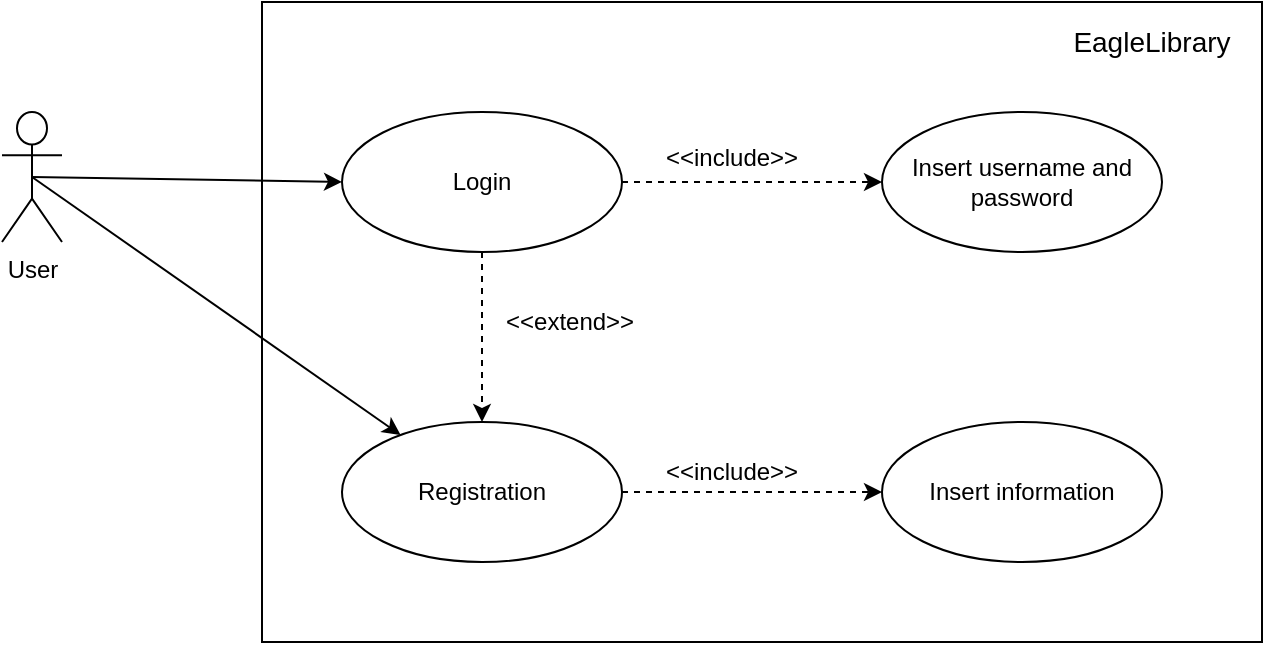 <mxfile version="10.6.0" type="device"><diagram id="fPk8JgPGf60scgPAvU22" name="Page-1"><mxGraphModel dx="1010" dy="582" grid="1" gridSize="10" guides="1" tooltips="1" connect="1" arrows="1" fold="1" page="1" pageScale="1" pageWidth="827" pageHeight="1169" math="0" shadow="0"><root><mxCell id="0"/><mxCell id="1" parent="0"/><mxCell id="nav5VmwFjYgHGePlMpX9-10" value="" style="rounded=0;whiteSpace=wrap;html=1;fontFamily=Helvetica;fontSize=14;verticalAlign=middle;" vertex="1" parent="1"><mxGeometry x="210" y="40" width="500" height="320" as="geometry"/></mxCell><mxCell id="x6giFBaqvmtR28oWeGa0-1" value="Login" style="ellipse;whiteSpace=wrap;html=1;" parent="1" vertex="1"><mxGeometry x="250" y="95" width="140" height="70" as="geometry"/></mxCell><mxCell id="x6giFBaqvmtR28oWeGa0-3" value="User" style="shape=umlActor;verticalLabelPosition=bottom;labelBackgroundColor=#ffffff;verticalAlign=top;html=1;" parent="1" vertex="1"><mxGeometry x="80" y="95" width="30" height="65" as="geometry"/></mxCell><mxCell id="x6giFBaqvmtR28oWeGa0-10" value="" style="endArrow=classic;html=1;exitX=0.5;exitY=0.5;exitDx=0;exitDy=0;exitPerimeter=0;entryX=0;entryY=0.5;entryDx=0;entryDy=0;" parent="1" source="x6giFBaqvmtR28oWeGa0-3" target="x6giFBaqvmtR28oWeGa0-1" edge="1"><mxGeometry width="50" height="50" relative="1" as="geometry"><mxPoint x="180" y="170" as="sourcePoint"/><mxPoint x="230" y="120" as="targetPoint"/></mxGeometry></mxCell><mxCell id="x6giFBaqvmtR28oWeGa0-11" value="Registration" style="ellipse;whiteSpace=wrap;html=1;" parent="1" vertex="1"><mxGeometry x="250" y="250" width="140" height="70" as="geometry"/></mxCell><mxCell id="x6giFBaqvmtR28oWeGa0-16" value="" style="endArrow=classic;html=1;dashed=1;" parent="1" source="x6giFBaqvmtR28oWeGa0-1" target="x6giFBaqvmtR28oWeGa0-11" edge="1"><mxGeometry width="50" height="50" relative="1" as="geometry"><mxPoint x="290" y="230" as="sourcePoint"/><mxPoint x="334" y="180" as="targetPoint"/></mxGeometry></mxCell><mxCell id="x6giFBaqvmtR28oWeGa0-18" value="&amp;lt;&amp;lt;extend&amp;gt;&amp;gt;" style="text;html=1;resizable=0;points=[];autosize=1;align=left;verticalAlign=top;spacingTop=-4;" parent="1" vertex="1"><mxGeometry x="330" y="190" width="80" height="20" as="geometry"/></mxCell><mxCell id="x6giFBaqvmtR28oWeGa0-20" value="" style="endArrow=classic;html=1;exitX=0.5;exitY=0.5;exitDx=0;exitDy=0;exitPerimeter=0;" parent="1" source="x6giFBaqvmtR28oWeGa0-3" target="x6giFBaqvmtR28oWeGa0-11" edge="1"><mxGeometry width="50" height="50" relative="1" as="geometry"><mxPoint x="150" y="280" as="sourcePoint"/><mxPoint x="200" y="230" as="targetPoint"/></mxGeometry></mxCell><mxCell id="x6giFBaqvmtR28oWeGa0-21" value="" style="endArrow=classic;html=1;exitX=1;exitY=0.5;exitDx=0;exitDy=0;dashed=1;" parent="1" source="x6giFBaqvmtR28oWeGa0-1" edge="1"><mxGeometry width="50" height="50" relative="1" as="geometry"><mxPoint x="470" y="160" as="sourcePoint"/><mxPoint x="520" y="130" as="targetPoint"/></mxGeometry></mxCell><mxCell id="x6giFBaqvmtR28oWeGa0-22" value="" style="endArrow=classic;html=1;dashed=1;exitX=1;exitY=0.5;exitDx=0;exitDy=0;" parent="1" source="x6giFBaqvmtR28oWeGa0-11" edge="1"><mxGeometry width="50" height="50" relative="1" as="geometry"><mxPoint x="430" y="310" as="sourcePoint"/><mxPoint x="520" y="285" as="targetPoint"/></mxGeometry></mxCell><mxCell id="x6giFBaqvmtR28oWeGa0-23" value="&amp;lt;&amp;lt;include&amp;gt;&amp;gt;" style="text;html=1;resizable=0;points=[];autosize=1;align=left;verticalAlign=top;spacingTop=-4;" parent="1" vertex="1"><mxGeometry x="410" y="265" width="80" height="20" as="geometry"/></mxCell><mxCell id="x6giFBaqvmtR28oWeGa0-24" value="&amp;lt;&amp;lt;include&amp;gt;&amp;gt;" style="text;html=1;resizable=0;points=[];autosize=1;align=left;verticalAlign=top;spacingTop=-4;" parent="1" vertex="1"><mxGeometry x="410" y="107.5" width="80" height="20" as="geometry"/></mxCell><mxCell id="x6giFBaqvmtR28oWeGa0-25" value="Insert username and password" style="ellipse;whiteSpace=wrap;html=1;" parent="1" vertex="1"><mxGeometry x="520" y="95" width="140" height="70" as="geometry"/></mxCell><mxCell id="x6giFBaqvmtR28oWeGa0-26" value="Insert information" style="ellipse;whiteSpace=wrap;html=1;" parent="1" vertex="1"><mxGeometry x="520" y="250" width="140" height="70" as="geometry"/></mxCell><mxCell id="nav5VmwFjYgHGePlMpX9-11" value="EagleLibrary" style="text;html=1;strokeColor=none;fillColor=none;align=center;verticalAlign=middle;whiteSpace=wrap;rounded=0;fontFamily=Helvetica;fontSize=14;" vertex="1" parent="1"><mxGeometry x="610" y="50" width="90" height="20" as="geometry"/></mxCell></root></mxGraphModel></diagram></mxfile>